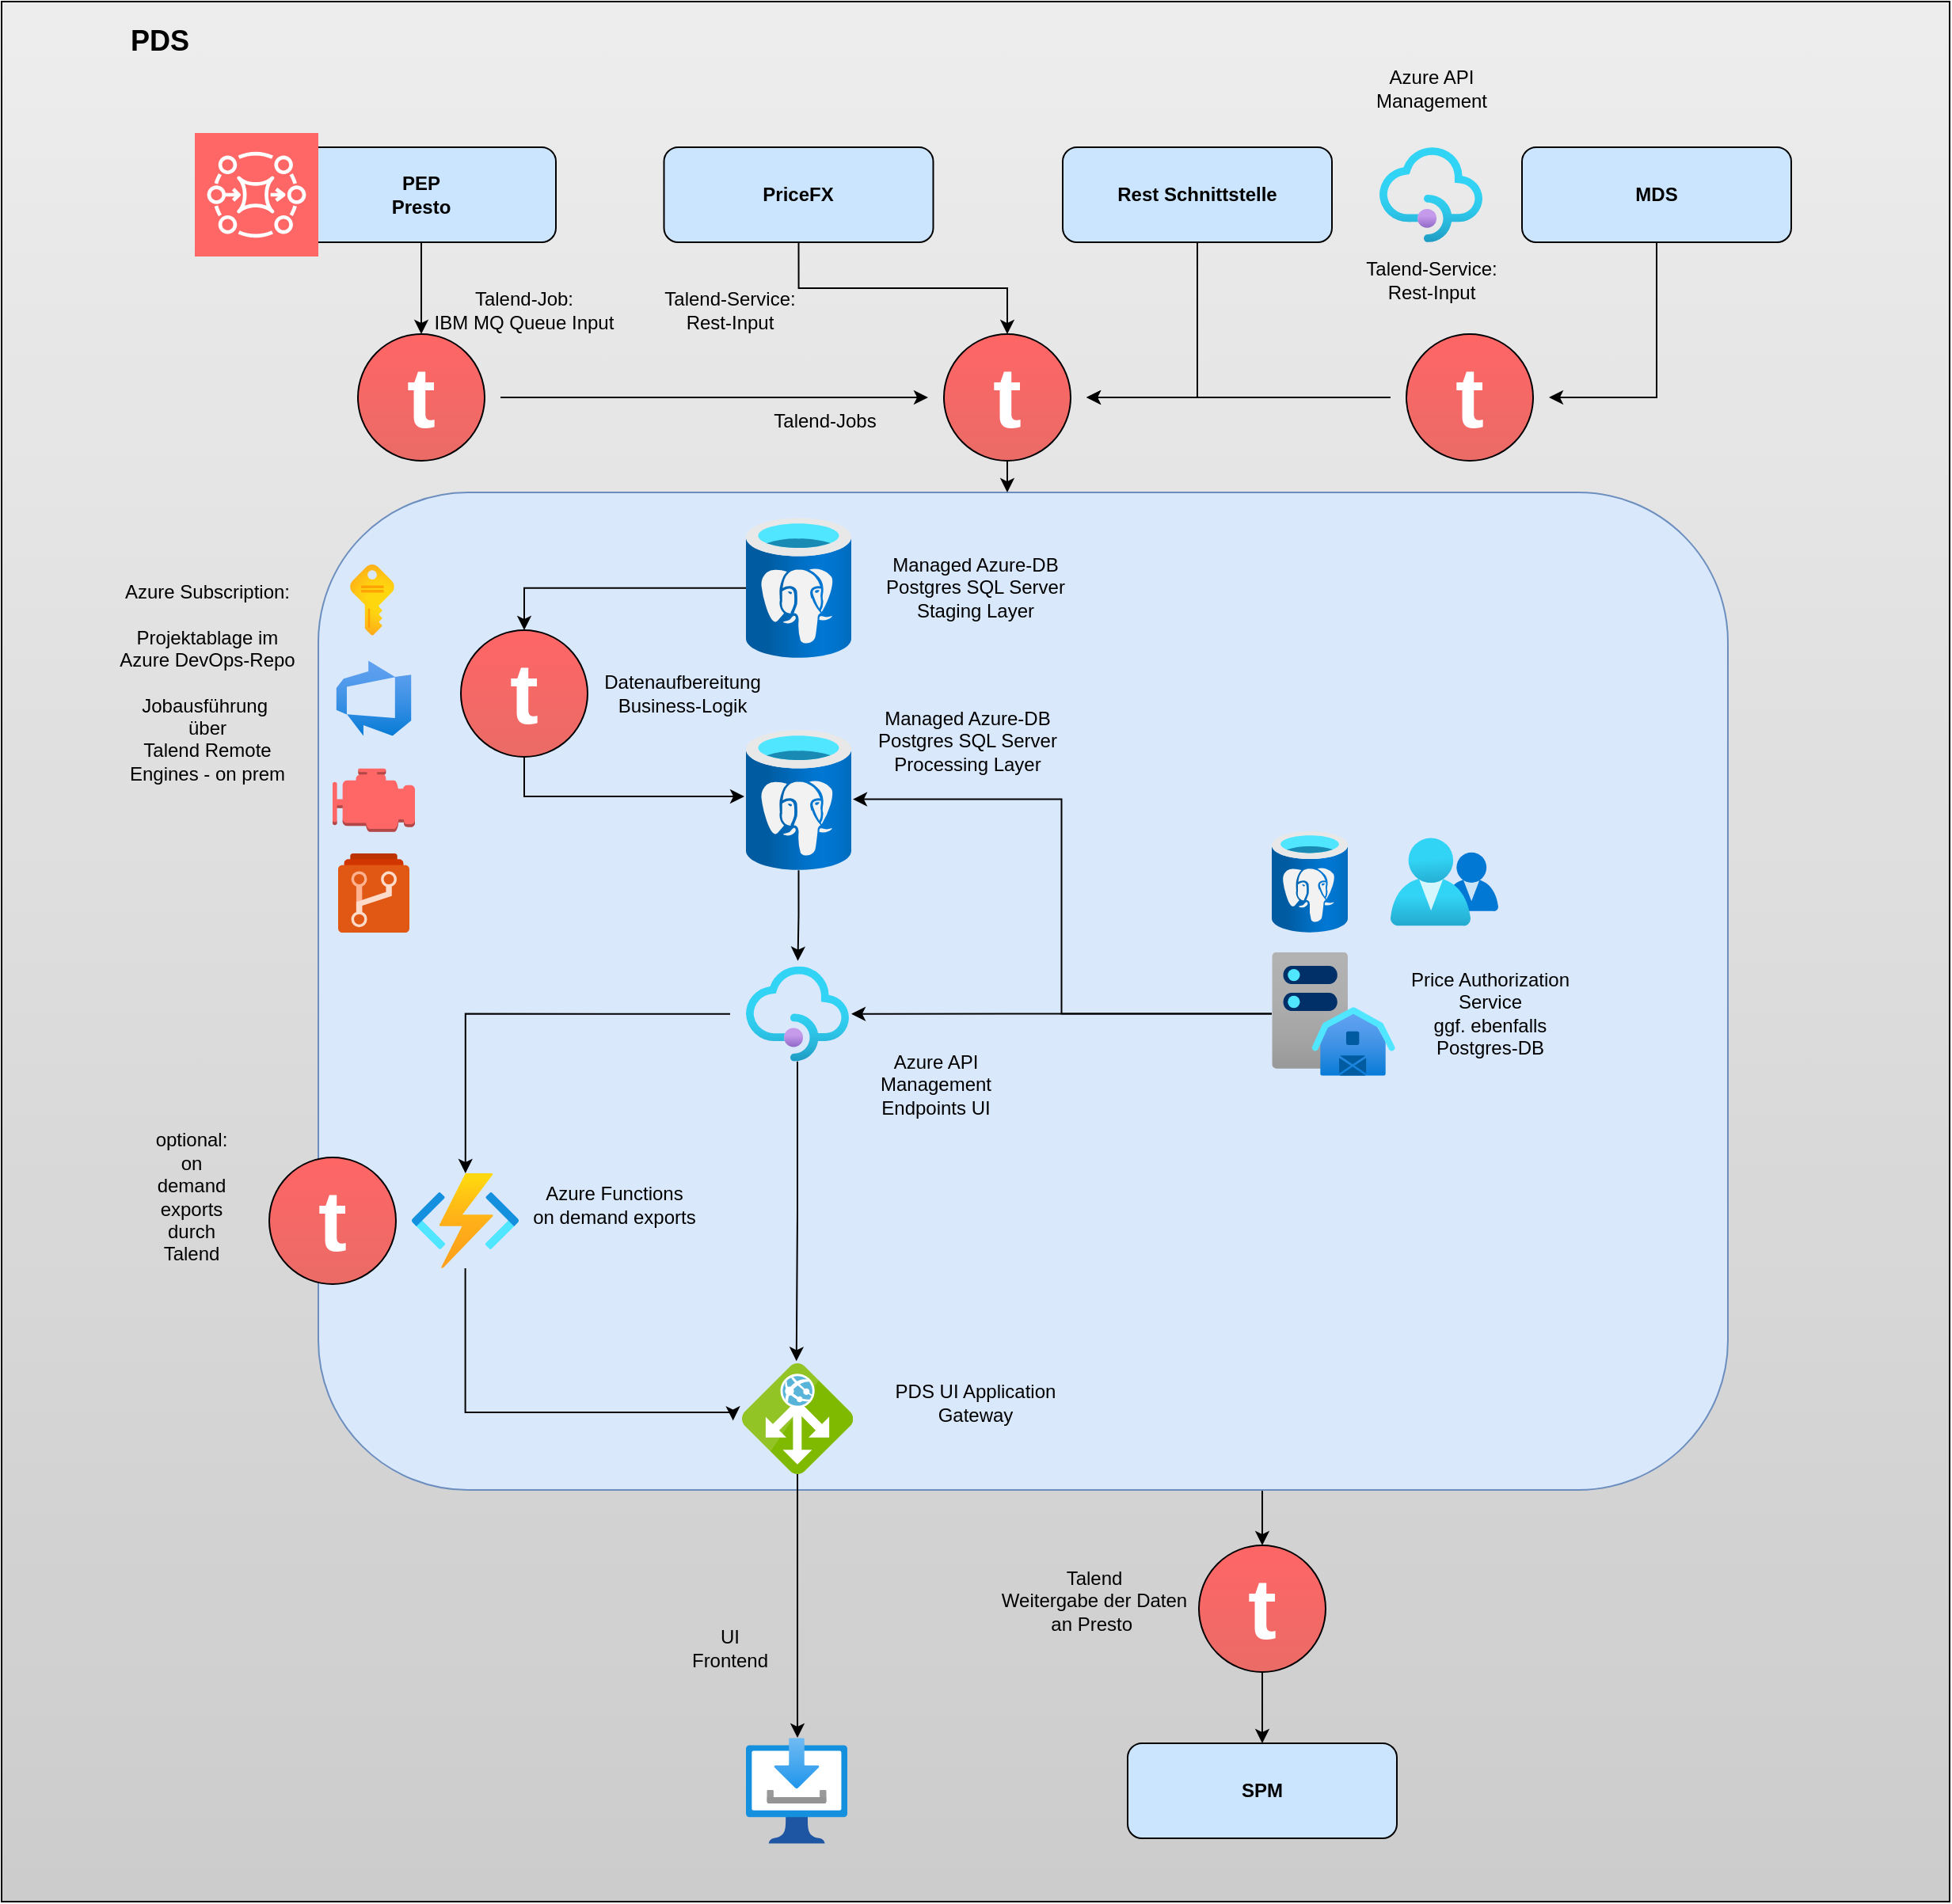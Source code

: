 <mxfile version="22.1.8" type="github">
  <diagram name="Seite-1" id="4qsizp8y5dEVkx0iQMWr">
    <mxGraphModel dx="3088" dy="1951" grid="1" gridSize="10" guides="1" tooltips="1" connect="1" arrows="1" fold="1" page="1" pageScale="1" pageWidth="827" pageHeight="1169" math="0" shadow="0">
      <root>
        <mxCell id="0" />
        <mxCell id="1" parent="0" />
        <mxCell id="PJB8R_SI4VqUsFEprVOb-1" value="" style="rounded=0;whiteSpace=wrap;html=1;labelBackgroundColor=none;fillColor=#EDEDED;gradientColor=#CCCCCC;" parent="1" vertex="1">
          <mxGeometry x="-1510" y="-1090" width="1230" height="1200" as="geometry" />
        </mxCell>
        <mxCell id="PJB8R_SI4VqUsFEprVOb-2" style="edgeStyle=orthogonalEdgeStyle;rounded=0;orthogonalLoop=1;jettySize=auto;html=1;entryX=0.5;entryY=0;entryDx=0;entryDy=0;exitX=0.493;exitY=1.004;exitDx=0;exitDy=0;exitPerimeter=0;" parent="1" source="PJB8R_SI4VqUsFEprVOb-27" target="PJB8R_SI4VqUsFEprVOb-37" edge="1">
          <mxGeometry relative="1" as="geometry">
            <mxPoint x="-1008.75" y="-440" as="targetPoint" />
          </mxGeometry>
        </mxCell>
        <mxCell id="PJB8R_SI4VqUsFEprVOb-3" value="" style="rounded=1;whiteSpace=wrap;html=1;fillColor=#dae8fc;strokeColor=#6c8ebf;" parent="1" vertex="1">
          <mxGeometry x="-1310" y="-780" width="890" height="630" as="geometry" />
        </mxCell>
        <mxCell id="PJB8R_SI4VqUsFEprVOb-4" value="&lt;b&gt;PEP&lt;br&gt;Presto&lt;br&gt;&lt;/b&gt;" style="rounded=1;whiteSpace=wrap;html=1;fillColor=#CCE5FF;" parent="1" vertex="1">
          <mxGeometry x="-1330" y="-998" width="170" height="60" as="geometry" />
        </mxCell>
        <mxCell id="PJB8R_SI4VqUsFEprVOb-5" style="edgeStyle=orthogonalEdgeStyle;rounded=0;orthogonalLoop=1;jettySize=auto;html=1;entryX=0.5;entryY=0;entryDx=0;entryDy=0;" parent="1" source="PJB8R_SI4VqUsFEprVOb-6" target="PJB8R_SI4VqUsFEprVOb-25" edge="1">
          <mxGeometry relative="1" as="geometry" />
        </mxCell>
        <mxCell id="PJB8R_SI4VqUsFEprVOb-6" value="" style="image;aspect=fixed;html=1;points=[];align=center;fontSize=12;image=img/lib/azure2/databases/Azure_Database_PostgreSQL_Server.svg;" parent="1" vertex="1">
          <mxGeometry x="-1040" y="-764" width="66.5" height="88.66" as="geometry" />
        </mxCell>
        <mxCell id="PJB8R_SI4VqUsFEprVOb-7" value="&lt;b&gt;SPM&lt;br&gt;&lt;/b&gt;" style="rounded=1;whiteSpace=wrap;html=1;fillColor=#CCE5FF;" parent="1" vertex="1">
          <mxGeometry x="-799" y="10" width="170" height="60" as="geometry" />
        </mxCell>
        <mxCell id="PJB8R_SI4VqUsFEprVOb-8" value="" style="group;horizontal=0;labelBorderColor=default;html=1;fontStyle=0;perimeterSpacing=5;strokeWidth=10;rounded=0;glass=0;fillColor=none;gradientColor=none;shadow=0;" parent="1" vertex="1" connectable="0">
          <mxGeometry x="-1295" y="-880" width="100" height="80" as="geometry" />
        </mxCell>
        <mxCell id="PJB8R_SI4VqUsFEprVOb-9" value="" style="ellipse;whiteSpace=wrap;html=1;aspect=fixed;fillColor=#FF6666;strokeColor=default;fontSize=54;gradientColor=#EA6B66;" parent="PJB8R_SI4VqUsFEprVOb-8" vertex="1">
          <mxGeometry x="10" width="80" height="80" as="geometry" />
        </mxCell>
        <mxCell id="PJB8R_SI4VqUsFEprVOb-10" value="&lt;font face=&quot;Helvetica&quot; style=&quot;font-size: 54px;&quot;&gt;t&lt;/font&gt;" style="text;html=1;fontSize=48;fontStyle=1;verticalAlign=middle;align=center;strokeWidth=1;perimeterSpacing=0;rounded=0;horizontal=1;fontColor=#FFFFFF;fontFamily=Tahoma;whiteSpace=wrap;" parent="PJB8R_SI4VqUsFEprVOb-8" vertex="1">
          <mxGeometry y="20" width="100" height="40" as="geometry" />
        </mxCell>
        <mxCell id="PJB8R_SI4VqUsFEprVOb-11" value="Talend-Job:&lt;br&gt;IBM MQ Queue Input" style="text;html=1;strokeColor=none;fillColor=none;align=center;verticalAlign=middle;whiteSpace=wrap;rounded=0;" parent="1" vertex="1">
          <mxGeometry x="-1240" y="-910" width="120" height="30" as="geometry" />
        </mxCell>
        <mxCell id="PJB8R_SI4VqUsFEprVOb-12" style="edgeStyle=orthogonalEdgeStyle;rounded=0;orthogonalLoop=1;jettySize=auto;html=1;exitX=1;exitY=0.5;exitDx=0;exitDy=0;entryX=0;entryY=0.5;entryDx=0;entryDy=0;" parent="1" source="PJB8R_SI4VqUsFEprVOb-10" target="PJB8R_SI4VqUsFEprVOb-46" edge="1">
          <mxGeometry relative="1" as="geometry" />
        </mxCell>
        <mxCell id="PJB8R_SI4VqUsFEprVOb-13" style="edgeStyle=orthogonalEdgeStyle;rounded=0;orthogonalLoop=1;jettySize=auto;html=1;exitX=0.5;exitY=1;exitDx=0;exitDy=0;entryX=1;entryY=0.5;entryDx=0;entryDy=0;" parent="1" source="PJB8R_SI4VqUsFEprVOb-14" target="PJB8R_SI4VqUsFEprVOb-46" edge="1">
          <mxGeometry relative="1" as="geometry" />
        </mxCell>
        <mxCell id="PJB8R_SI4VqUsFEprVOb-14" value="&lt;b&gt;Rest Schnittstelle&lt;br&gt;&lt;/b&gt;" style="rounded=1;whiteSpace=wrap;html=1;fillColor=#CCE5FF;" parent="1" vertex="1">
          <mxGeometry x="-840" y="-998" width="170" height="60" as="geometry" />
        </mxCell>
        <mxCell id="PJB8R_SI4VqUsFEprVOb-15" value="" style="group;horizontal=0;labelBorderColor=default;html=1;fontStyle=0;perimeterSpacing=5;strokeWidth=10;rounded=0;glass=0;fillColor=none;gradientColor=none;shadow=0;" parent="1" vertex="1" connectable="0">
          <mxGeometry x="-633" y="-880" width="100" height="80" as="geometry" />
        </mxCell>
        <mxCell id="PJB8R_SI4VqUsFEprVOb-16" value="" style="ellipse;whiteSpace=wrap;html=1;aspect=fixed;fillColor=#FF6666;strokeColor=default;fontSize=54;gradientColor=#EA6B66;" parent="PJB8R_SI4VqUsFEprVOb-15" vertex="1">
          <mxGeometry x="10" width="80" height="80" as="geometry" />
        </mxCell>
        <mxCell id="PJB8R_SI4VqUsFEprVOb-17" value="&lt;font face=&quot;Helvetica&quot; style=&quot;font-size: 54px;&quot;&gt;t&lt;/font&gt;" style="text;html=1;fontSize=48;fontStyle=1;verticalAlign=middle;align=center;strokeWidth=1;perimeterSpacing=0;rounded=0;horizontal=1;fontColor=#FFFFFF;fontFamily=Tahoma;whiteSpace=wrap;" parent="PJB8R_SI4VqUsFEprVOb-15" vertex="1">
          <mxGeometry y="20" width="100" height="40" as="geometry" />
        </mxCell>
        <mxCell id="PJB8R_SI4VqUsFEprVOb-18" style="edgeStyle=orthogonalEdgeStyle;rounded=0;orthogonalLoop=1;jettySize=auto;html=1;entryX=0.5;entryY=0;entryDx=0;entryDy=0;entryPerimeter=0;" parent="1" source="PJB8R_SI4VqUsFEprVOb-4" target="PJB8R_SI4VqUsFEprVOb-9" edge="1">
          <mxGeometry relative="1" as="geometry" />
        </mxCell>
        <mxCell id="PJB8R_SI4VqUsFEprVOb-19" value="Talend-Service:&lt;br&gt;Rest-Input" style="text;html=1;strokeColor=none;fillColor=none;align=center;verticalAlign=middle;whiteSpace=wrap;rounded=0;" parent="1" vertex="1">
          <mxGeometry x="-667.5" y="-929" width="120" height="30" as="geometry" />
        </mxCell>
        <mxCell id="PJB8R_SI4VqUsFEprVOb-20" value="" style="image;aspect=fixed;html=1;points=[];align=center;fontSize=12;image=img/lib/azure2/integration/API_Management_Services.svg;" parent="1" vertex="1">
          <mxGeometry x="-640" y="-998" width="65" height="60" as="geometry" />
        </mxCell>
        <mxCell id="PJB8R_SI4VqUsFEprVOb-21" value="Managed Azure-DB Postgres SQL Server&lt;br&gt;Staging Layer" style="text;html=1;strokeColor=none;fillColor=none;align=center;verticalAlign=middle;whiteSpace=wrap;rounded=0;" parent="1" vertex="1">
          <mxGeometry x="-955" y="-734.67" width="120" height="30" as="geometry" />
        </mxCell>
        <mxCell id="PJB8R_SI4VqUsFEprVOb-22" value="Azure API&lt;br&gt;Management" style="text;html=1;strokeColor=none;fillColor=none;align=center;verticalAlign=middle;whiteSpace=wrap;rounded=0;" parent="1" vertex="1">
          <mxGeometry x="-667.5" y="-1050" width="120" height="30" as="geometry" />
        </mxCell>
        <mxCell id="PJB8R_SI4VqUsFEprVOb-23" style="edgeStyle=orthogonalEdgeStyle;rounded=0;orthogonalLoop=1;jettySize=auto;html=1;exitX=0;exitY=0.5;exitDx=0;exitDy=0;entryX=1;entryY=0.5;entryDx=0;entryDy=0;" parent="1" source="PJB8R_SI4VqUsFEprVOb-17" target="PJB8R_SI4VqUsFEprVOb-46" edge="1">
          <mxGeometry relative="1" as="geometry" />
        </mxCell>
        <mxCell id="PJB8R_SI4VqUsFEprVOb-24" value="" style="group;horizontal=0;labelBorderColor=default;html=1;fontStyle=0;perimeterSpacing=5;strokeWidth=10;rounded=0;glass=0;fillColor=none;gradientColor=none;shadow=0;" parent="1" vertex="1" connectable="0">
          <mxGeometry x="-1230" y="-693" width="100" height="80" as="geometry" />
        </mxCell>
        <mxCell id="PJB8R_SI4VqUsFEprVOb-25" value="" style="ellipse;whiteSpace=wrap;html=1;aspect=fixed;fillColor=#FF6666;strokeColor=default;fontSize=54;gradientColor=#EA6B66;" parent="PJB8R_SI4VqUsFEprVOb-24" vertex="1">
          <mxGeometry x="10" width="80" height="80" as="geometry" />
        </mxCell>
        <mxCell id="PJB8R_SI4VqUsFEprVOb-26" value="&lt;font face=&quot;Helvetica&quot; style=&quot;font-size: 54px;&quot;&gt;t&lt;/font&gt;" style="text;html=1;fontSize=48;fontStyle=1;verticalAlign=middle;align=center;strokeWidth=1;perimeterSpacing=0;rounded=0;horizontal=1;fontColor=#FFFFFF;fontFamily=Tahoma;whiteSpace=wrap;" parent="PJB8R_SI4VqUsFEprVOb-24" vertex="1">
          <mxGeometry y="20" width="100" height="40" as="geometry" />
        </mxCell>
        <mxCell id="PJB8R_SI4VqUsFEprVOb-27" value="" style="image;aspect=fixed;html=1;points=[];align=center;fontSize=12;image=img/lib/azure2/databases/Azure_Database_PostgreSQL_Server.svg;" parent="1" vertex="1">
          <mxGeometry x="-1040" y="-630" width="66.5" height="88.66" as="geometry" />
        </mxCell>
        <mxCell id="PJB8R_SI4VqUsFEprVOb-28" style="edgeStyle=orthogonalEdgeStyle;rounded=0;orthogonalLoop=1;jettySize=auto;html=1;entryX=-0.015;entryY=0.474;entryDx=0;entryDy=0;entryPerimeter=0;exitX=0.5;exitY=1;exitDx=0;exitDy=0;" parent="1" source="PJB8R_SI4VqUsFEprVOb-25" target="PJB8R_SI4VqUsFEprVOb-27" edge="1">
          <mxGeometry relative="1" as="geometry" />
        </mxCell>
        <mxCell id="PJB8R_SI4VqUsFEprVOb-29" value="Managed Azure-DB Postgres SQL Server&lt;br&gt;Processing Layer" style="text;html=1;strokeColor=none;fillColor=none;align=center;verticalAlign=middle;whiteSpace=wrap;rounded=0;" parent="1" vertex="1">
          <mxGeometry x="-960" y="-638" width="120" height="30" as="geometry" />
        </mxCell>
        <mxCell id="PJB8R_SI4VqUsFEprVOb-30" value="Datenaufbereitung&lt;br&gt;Business-Logik" style="text;html=1;strokeColor=none;fillColor=none;align=center;verticalAlign=middle;whiteSpace=wrap;rounded=0;" parent="1" vertex="1">
          <mxGeometry x="-1140" y="-668" width="120" height="30" as="geometry" />
        </mxCell>
        <mxCell id="PJB8R_SI4VqUsFEprVOb-31" value="PDS" style="text;html=1;strokeColor=none;fillColor=none;align=center;verticalAlign=middle;whiteSpace=wrap;rounded=0;fontStyle=1;fontSize=18;" parent="1" vertex="1">
          <mxGeometry x="-1440" y="-1080" width="60" height="30" as="geometry" />
        </mxCell>
        <mxCell id="PJB8R_SI4VqUsFEprVOb-32" value="" style="image;aspect=fixed;html=1;points=[];align=center;fontSize=12;image=img/lib/azure2/devops/Azure_DevOps.svg;" parent="1" vertex="1">
          <mxGeometry x="-1298.75" y="-673.75" width="47.5" height="47.5" as="geometry" />
        </mxCell>
        <mxCell id="PJB8R_SI4VqUsFEprVOb-33" value="" style="image;aspect=fixed;html=1;points=[];align=center;fontSize=12;image=img/lib/azure2/general/Subscriptions.svg;" parent="1" vertex="1">
          <mxGeometry x="-1289.95" y="-734.67" width="27.89" height="45" as="geometry" />
        </mxCell>
        <mxCell id="PJB8R_SI4VqUsFEprVOb-34" value="Azure Subscription:&lt;br&gt;&lt;br&gt;Projektablage im&lt;br&gt;Azure DevOps-Repo&lt;br&gt;&lt;br&gt;Jobausführung&amp;nbsp;&lt;br&gt;über &lt;br&gt;Talend Remote Engines - on prem" style="text;html=1;strokeColor=none;fillColor=none;align=center;verticalAlign=middle;whiteSpace=wrap;rounded=0;" parent="1" vertex="1">
          <mxGeometry x="-1440" y="-675.34" width="120" height="30" as="geometry" />
        </mxCell>
        <mxCell id="PJB8R_SI4VqUsFEprVOb-35" value="" style="outlineConnect=0;dashed=0;verticalLabelPosition=bottom;verticalAlign=top;align=center;html=1;shape=mxgraph.aws3.emr_engine;fillColor=#FF6666;gradientColor=none;" parent="1" vertex="1">
          <mxGeometry x="-1301" y="-605.67" width="52" height="40" as="geometry" />
        </mxCell>
        <mxCell id="PJB8R_SI4VqUsFEprVOb-36" value="" style="group;horizontal=0;labelBorderColor=default;html=1;fontStyle=0;perimeterSpacing=5;strokeWidth=10;rounded=0;glass=0;fillColor=none;gradientColor=none;shadow=0;" parent="1" vertex="1" connectable="0">
          <mxGeometry x="-764" y="-115" width="100" height="80" as="geometry" />
        </mxCell>
        <mxCell id="PJB8R_SI4VqUsFEprVOb-37" value="" style="ellipse;whiteSpace=wrap;html=1;aspect=fixed;fillColor=#FF6666;strokeColor=default;fontSize=54;gradientColor=#EA6B66;" parent="PJB8R_SI4VqUsFEprVOb-36" vertex="1">
          <mxGeometry x="10" width="80" height="80" as="geometry" />
        </mxCell>
        <mxCell id="PJB8R_SI4VqUsFEprVOb-38" value="&lt;font face=&quot;Helvetica&quot; style=&quot;font-size: 54px;&quot;&gt;t&lt;/font&gt;" style="text;html=1;fontSize=48;fontStyle=1;verticalAlign=middle;align=center;strokeWidth=1;perimeterSpacing=0;rounded=0;horizontal=1;fontColor=#FFFFFF;fontFamily=Tahoma;whiteSpace=wrap;" parent="PJB8R_SI4VqUsFEprVOb-36" vertex="1">
          <mxGeometry y="20" width="100" height="40" as="geometry" />
        </mxCell>
        <mxCell id="PJB8R_SI4VqUsFEprVOb-39" style="edgeStyle=orthogonalEdgeStyle;rounded=0;orthogonalLoop=1;jettySize=auto;html=1;exitX=0.5;exitY=1;exitDx=0;exitDy=0;entryX=0.5;entryY=0;entryDx=0;entryDy=0;" parent="1" source="PJB8R_SI4VqUsFEprVOb-37" target="PJB8R_SI4VqUsFEprVOb-7" edge="1">
          <mxGeometry relative="1" as="geometry" />
        </mxCell>
        <mxCell id="PJB8R_SI4VqUsFEprVOb-40" value="Talend&lt;br&gt;Weitergabe der Daten an Presto&amp;nbsp;" style="text;html=1;strokeColor=none;fillColor=none;align=center;verticalAlign=middle;whiteSpace=wrap;rounded=0;" parent="1" vertex="1">
          <mxGeometry x="-880" y="-95" width="120" height="30" as="geometry" />
        </mxCell>
        <mxCell id="PJB8R_SI4VqUsFEprVOb-41" value="" style="sketch=0;points=[[0,0,0],[0.25,0,0],[0.5,0,0],[0.75,0,0],[1,0,0],[0,1,0],[0.25,1,0],[0.5,1,0],[0.75,1,0],[1,1,0],[0,0.25,0],[0,0.5,0],[0,0.75,0],[1,0.25,0],[1,0.5,0],[1,0.75,0]];outlineConnect=0;fontColor=#232F3E;fillColor=#FF6666;strokeColor=#ffffff;dashed=0;verticalLabelPosition=bottom;verticalAlign=top;align=center;html=1;fontSize=12;fontStyle=0;aspect=fixed;shape=mxgraph.aws4.resourceIcon;resIcon=mxgraph.aws4.mq;" parent="1" vertex="1">
          <mxGeometry x="-1388" y="-1007" width="78" height="78" as="geometry" />
        </mxCell>
        <mxCell id="PJB8R_SI4VqUsFEprVOb-42" style="edgeStyle=orthogonalEdgeStyle;rounded=0;orthogonalLoop=1;jettySize=auto;html=1;exitX=0.5;exitY=1;exitDx=0;exitDy=0;entryX=0.5;entryY=0;entryDx=0;entryDy=0;" parent="1" source="PJB8R_SI4VqUsFEprVOb-43" edge="1" target="PJB8R_SI4VqUsFEprVOb-45">
          <mxGeometry relative="1" as="geometry">
            <mxPoint x="-845" y="-780" as="targetPoint" />
          </mxGeometry>
        </mxCell>
        <mxCell id="PJB8R_SI4VqUsFEprVOb-43" value="&lt;b&gt;PriceFX&lt;br&gt;&lt;/b&gt;" style="rounded=1;whiteSpace=wrap;html=1;fillColor=#CCE5FF;" parent="1" vertex="1">
          <mxGeometry x="-1091.75" y="-998" width="170" height="60" as="geometry" />
        </mxCell>
        <mxCell id="PJB8R_SI4VqUsFEprVOb-44" value="" style="group;horizontal=0;labelBorderColor=default;html=1;fontStyle=0;perimeterSpacing=5;strokeWidth=10;rounded=0;glass=0;fillColor=none;gradientColor=none;shadow=0;" parent="1" vertex="1" connectable="0">
          <mxGeometry x="-925" y="-880" width="100" height="80" as="geometry" />
        </mxCell>
        <mxCell id="PJB8R_SI4VqUsFEprVOb-45" value="" style="ellipse;whiteSpace=wrap;html=1;aspect=fixed;fillColor=#FF6666;strokeColor=default;fontSize=54;gradientColor=#EA6B66;" parent="PJB8R_SI4VqUsFEprVOb-44" vertex="1">
          <mxGeometry x="10" width="80" height="80" as="geometry" />
        </mxCell>
        <mxCell id="PJB8R_SI4VqUsFEprVOb-46" value="&lt;font face=&quot;Helvetica&quot; style=&quot;font-size: 54px;&quot;&gt;t&lt;/font&gt;" style="text;html=1;fontSize=48;fontStyle=1;verticalAlign=middle;align=center;strokeWidth=1;perimeterSpacing=0;rounded=0;horizontal=1;fontColor=#FFFFFF;fontFamily=Tahoma;whiteSpace=wrap;" parent="PJB8R_SI4VqUsFEprVOb-44" vertex="1">
          <mxGeometry y="20" width="100" height="40" as="geometry" />
        </mxCell>
        <mxCell id="PJB8R_SI4VqUsFEprVOb-48" value="Talend-Jobs" style="text;html=1;strokeColor=none;fillColor=none;align=center;verticalAlign=middle;whiteSpace=wrap;rounded=0;" parent="1" vertex="1">
          <mxGeometry x="-1050" y="-840" width="120" height="30" as="geometry" />
        </mxCell>
        <mxCell id="PJB8R_SI4VqUsFEprVOb-49" style="edgeStyle=orthogonalEdgeStyle;rounded=0;orthogonalLoop=1;jettySize=auto;html=1;exitX=0.5;exitY=0;exitDx=0;exitDy=0;exitPerimeter=0;entryX=0.5;entryY=0;entryDx=0;entryDy=0;entryPerimeter=0;" parent="1" edge="1">
          <mxGeometry relative="1" as="geometry">
            <mxPoint x="-1141.75" y="-468" as="sourcePoint" />
            <mxPoint x="-1141.75" y="-468" as="targetPoint" />
          </mxGeometry>
        </mxCell>
        <mxCell id="PJB8R_SI4VqUsFEprVOb-52" value="" style="image;aspect=fixed;html=1;points=[];align=center;fontSize=12;image=img/lib/azure2/integration/API_Management_Services.svg;" parent="1" vertex="1">
          <mxGeometry x="-1040" y="-480.67" width="65" height="60" as="geometry" />
        </mxCell>
        <mxCell id="PJB8R_SI4VqUsFEprVOb-53" value="Price Authorization Service&lt;br&gt;ggf. ebenfalls Postgres-DB" style="text;html=1;strokeColor=none;fillColor=none;align=center;verticalAlign=middle;whiteSpace=wrap;rounded=0;" parent="1" vertex="1">
          <mxGeometry x="-630" y="-465.67" width="120" height="30" as="geometry" />
        </mxCell>
        <mxCell id="PJB8R_SI4VqUsFEprVOb-54" style="edgeStyle=orthogonalEdgeStyle;rounded=0;orthogonalLoop=1;jettySize=auto;html=1;entryX=0.518;entryY=0.022;entryDx=0;entryDy=0;entryPerimeter=0;" parent="1" source="PJB8R_SI4VqUsFEprVOb-27" edge="1">
          <mxGeometry relative="1" as="geometry">
            <mxPoint x="-1007.24" y="-484.13" as="targetPoint" />
          </mxGeometry>
        </mxCell>
        <mxCell id="PJB8R_SI4VqUsFEprVOb-56" style="edgeStyle=orthogonalEdgeStyle;rounded=0;orthogonalLoop=1;jettySize=auto;html=1;" parent="1" source="PJB8R_SI4VqUsFEprVOb-57" edge="1">
          <mxGeometry relative="1" as="geometry">
            <mxPoint x="-973.5" y="-450.67" as="targetPoint" />
          </mxGeometry>
        </mxCell>
        <mxCell id="PJB8R_SI4VqUsFEprVOb-57" value="" style="image;aspect=fixed;html=1;points=[];align=center;fontSize=12;image=img/lib/azure2/general/Server_Farm.svg;" parent="1" vertex="1">
          <mxGeometry x="-708" y="-489.67" width="78" height="78" as="geometry" />
        </mxCell>
        <mxCell id="PJB8R_SI4VqUsFEprVOb-58" value="" style="image;aspect=fixed;html=1;points=[];align=center;fontSize=12;image=img/lib/azure2/identity/Groups.svg;" parent="1" vertex="1">
          <mxGeometry x="-633" y="-562.0" width="68" height="56.0" as="geometry" />
        </mxCell>
        <mxCell id="PJB8R_SI4VqUsFEprVOb-60" style="edgeStyle=orthogonalEdgeStyle;rounded=0;orthogonalLoop=1;jettySize=auto;html=1;entryX=0.508;entryY=0;entryDx=0;entryDy=0;entryPerimeter=0;" parent="1" source="PJB8R_SI4VqUsFEprVOb-67" target="bPswr6uRPP71jAlzG4dA-1" edge="1">
          <mxGeometry relative="1" as="geometry">
            <mxPoint x="-1005.112" y="5.599" as="targetPoint" />
          </mxGeometry>
        </mxCell>
        <mxCell id="PJB8R_SI4VqUsFEprVOb-61" value="UI Frontend" style="text;html=1;strokeColor=none;fillColor=none;align=center;verticalAlign=middle;whiteSpace=wrap;rounded=0;" parent="1" vertex="1">
          <mxGeometry x="-1080" y="-65" width="60" height="30" as="geometry" />
        </mxCell>
        <mxCell id="PJB8R_SI4VqUsFEprVOb-62" style="edgeStyle=orthogonalEdgeStyle;rounded=0;orthogonalLoop=1;jettySize=auto;html=1;entryX=1.015;entryY=0.494;entryDx=0;entryDy=0;entryPerimeter=0;" parent="1" source="PJB8R_SI4VqUsFEprVOb-57" target="PJB8R_SI4VqUsFEprVOb-27" edge="1">
          <mxGeometry relative="1" as="geometry" />
        </mxCell>
        <mxCell id="PJB8R_SI4VqUsFEprVOb-63" value="Azure API Management&lt;br&gt;Endpoints UI" style="text;html=1;strokeColor=none;fillColor=none;align=center;verticalAlign=middle;whiteSpace=wrap;rounded=0;" parent="1" vertex="1">
          <mxGeometry x="-980" y="-420.67" width="120" height="30" as="geometry" />
        </mxCell>
        <mxCell id="PJB8R_SI4VqUsFEprVOb-64" value="" style="image;aspect=fixed;html=1;points=[];align=center;fontSize=12;image=img/lib/azure2/compute/Function_Apps.svg;" parent="1" vertex="1">
          <mxGeometry x="-1251.25" y="-350" width="68" height="60" as="geometry" />
        </mxCell>
        <mxCell id="PJB8R_SI4VqUsFEprVOb-65" style="edgeStyle=orthogonalEdgeStyle;rounded=0;orthogonalLoop=1;jettySize=auto;html=1;entryX=0.502;entryY=0;entryDx=0;entryDy=0;entryPerimeter=0;exitX=1;exitY=0.5;exitDx=0;exitDy=0;" parent="1" target="PJB8R_SI4VqUsFEprVOb-64" edge="1">
          <mxGeometry relative="1" as="geometry">
            <mxPoint x="-1050" y="-450.67" as="sourcePoint" />
            <Array as="points">
              <mxPoint x="-1217" y="-450" />
            </Array>
          </mxGeometry>
        </mxCell>
        <mxCell id="PJB8R_SI4VqUsFEprVOb-66" value="" style="edgeStyle=orthogonalEdgeStyle;rounded=0;orthogonalLoop=1;jettySize=auto;html=1;entryX=0.491;entryY=-0.019;entryDx=0;entryDy=0;entryPerimeter=0;" parent="1" source="PJB8R_SI4VqUsFEprVOb-52" target="PJB8R_SI4VqUsFEprVOb-67" edge="1">
          <mxGeometry relative="1" as="geometry">
            <mxPoint x="-1006" y="-290" as="sourcePoint" />
            <mxPoint x="-1005" y="-138" as="targetPoint" />
          </mxGeometry>
        </mxCell>
        <mxCell id="PJB8R_SI4VqUsFEprVOb-67" value="" style="image;sketch=0;aspect=fixed;html=1;points=[];align=center;fontSize=12;image=img/lib/mscae/Application_Gateway.svg;" parent="1" vertex="1">
          <mxGeometry x="-1042.5" y="-230" width="70" height="70" as="geometry" />
        </mxCell>
        <mxCell id="PJB8R_SI4VqUsFEprVOb-68" style="edgeStyle=orthogonalEdgeStyle;rounded=0;orthogonalLoop=1;jettySize=auto;html=1;entryX=-0.081;entryY=0.517;entryDx=0;entryDy=0;entryPerimeter=0;" parent="1" source="PJB8R_SI4VqUsFEprVOb-64" target="PJB8R_SI4VqUsFEprVOb-67" edge="1">
          <mxGeometry relative="1" as="geometry">
            <Array as="points">
              <mxPoint x="-1217" y="-199" />
            </Array>
          </mxGeometry>
        </mxCell>
        <mxCell id="PJB8R_SI4VqUsFEprVOb-69" value="PDS UI Application Gateway" style="text;html=1;strokeColor=none;fillColor=none;align=center;verticalAlign=middle;whiteSpace=wrap;rounded=0;" parent="1" vertex="1">
          <mxGeometry x="-955" y="-220" width="120" height="30" as="geometry" />
        </mxCell>
        <mxCell id="PJB8R_SI4VqUsFEprVOb-70" value="Azure Functions&lt;br&gt;on demand exports" style="text;html=1;strokeColor=none;fillColor=none;align=center;verticalAlign=middle;whiteSpace=wrap;rounded=0;" parent="1" vertex="1">
          <mxGeometry x="-1183.25" y="-345" width="120" height="30" as="geometry" />
        </mxCell>
        <mxCell id="bPswr6uRPP71jAlzG4dA-1" value="" style="image;aspect=fixed;html=1;points=[];align=center;fontSize=12;image=img/lib/azure2/general/Download.svg;" parent="1" vertex="1">
          <mxGeometry x="-1040" y="6.5" width="64" height="67" as="geometry" />
        </mxCell>
        <mxCell id="bPswr6uRPP71jAlzG4dA-2" value="" style="group;horizontal=0;labelBorderColor=default;html=1;fontStyle=0;perimeterSpacing=5;strokeWidth=10;rounded=0;glass=0;fillColor=none;gradientColor=none;shadow=0;" parent="1" vertex="1" connectable="0">
          <mxGeometry x="-1351" y="-360" width="100" height="80" as="geometry" />
        </mxCell>
        <mxCell id="bPswr6uRPP71jAlzG4dA-3" value="" style="ellipse;whiteSpace=wrap;html=1;aspect=fixed;fillColor=#FF6666;strokeColor=default;fontSize=54;gradientColor=#EA6B66;" parent="bPswr6uRPP71jAlzG4dA-2" vertex="1">
          <mxGeometry x="10" width="80" height="80" as="geometry" />
        </mxCell>
        <mxCell id="bPswr6uRPP71jAlzG4dA-4" value="&lt;font face=&quot;Helvetica&quot; style=&quot;font-size: 54px;&quot;&gt;t&lt;/font&gt;" style="text;html=1;fontSize=48;fontStyle=1;verticalAlign=middle;align=center;strokeWidth=1;perimeterSpacing=0;rounded=0;horizontal=1;fontColor=#FFFFFF;fontFamily=Tahoma;whiteSpace=wrap;" parent="bPswr6uRPP71jAlzG4dA-2" vertex="1">
          <mxGeometry y="20" width="100" height="40" as="geometry" />
        </mxCell>
        <mxCell id="bPswr6uRPP71jAlzG4dA-5" value="optional: on demand exports durch Talend" style="text;html=1;strokeColor=none;fillColor=none;align=center;verticalAlign=middle;whiteSpace=wrap;rounded=0;" parent="1" vertex="1">
          <mxGeometry x="-1420" y="-350" width="60" height="30" as="geometry" />
        </mxCell>
        <mxCell id="bPswr6uRPP71jAlzG4dA-6" value="" style="image;aspect=fixed;html=1;points=[];align=center;fontSize=12;image=img/lib/azure2/databases/Azure_Database_PostgreSQL_Server.svg;" parent="1" vertex="1">
          <mxGeometry x="-708" y="-566" width="48" height="64" as="geometry" />
        </mxCell>
        <mxCell id="bPswr6uRPP71jAlzG4dA-7" value="" style="image;sketch=0;aspect=fixed;html=1;points=[];align=center;fontSize=12;image=img/lib/mscae/Azure_Repos.svg;" parent="1" vertex="1">
          <mxGeometry x="-1297.5" y="-552" width="45" height="50" as="geometry" />
        </mxCell>
        <mxCell id="3g8krOBJc7B7aQR-cYEE-3" style="edgeStyle=orthogonalEdgeStyle;rounded=0;orthogonalLoop=1;jettySize=auto;html=1;entryX=1;entryY=0.5;entryDx=0;entryDy=0;" edge="1" parent="1" source="3g8krOBJc7B7aQR-cYEE-1" target="PJB8R_SI4VqUsFEprVOb-17">
          <mxGeometry relative="1" as="geometry" />
        </mxCell>
        <mxCell id="3g8krOBJc7B7aQR-cYEE-1" value="&lt;b&gt;MDS&lt;br&gt;&lt;/b&gt;" style="rounded=1;whiteSpace=wrap;html=1;fillColor=#CCE5FF;" vertex="1" parent="1">
          <mxGeometry x="-550" y="-998" width="170" height="60" as="geometry" />
        </mxCell>
        <mxCell id="3g8krOBJc7B7aQR-cYEE-2" value="Talend-Service:&lt;br&gt;Rest-Input" style="text;html=1;strokeColor=none;fillColor=none;align=center;verticalAlign=middle;whiteSpace=wrap;rounded=0;" vertex="1" parent="1">
          <mxGeometry x="-1110" y="-910" width="120" height="30" as="geometry" />
        </mxCell>
        <mxCell id="3g8krOBJc7B7aQR-cYEE-4" style="edgeStyle=orthogonalEdgeStyle;rounded=0;orthogonalLoop=1;jettySize=auto;html=1;exitX=0.5;exitY=1;exitDx=0;exitDy=0;" edge="1" parent="1" source="PJB8R_SI4VqUsFEprVOb-45">
          <mxGeometry relative="1" as="geometry">
            <mxPoint x="-875" y="-780" as="targetPoint" />
          </mxGeometry>
        </mxCell>
      </root>
    </mxGraphModel>
  </diagram>
</mxfile>
